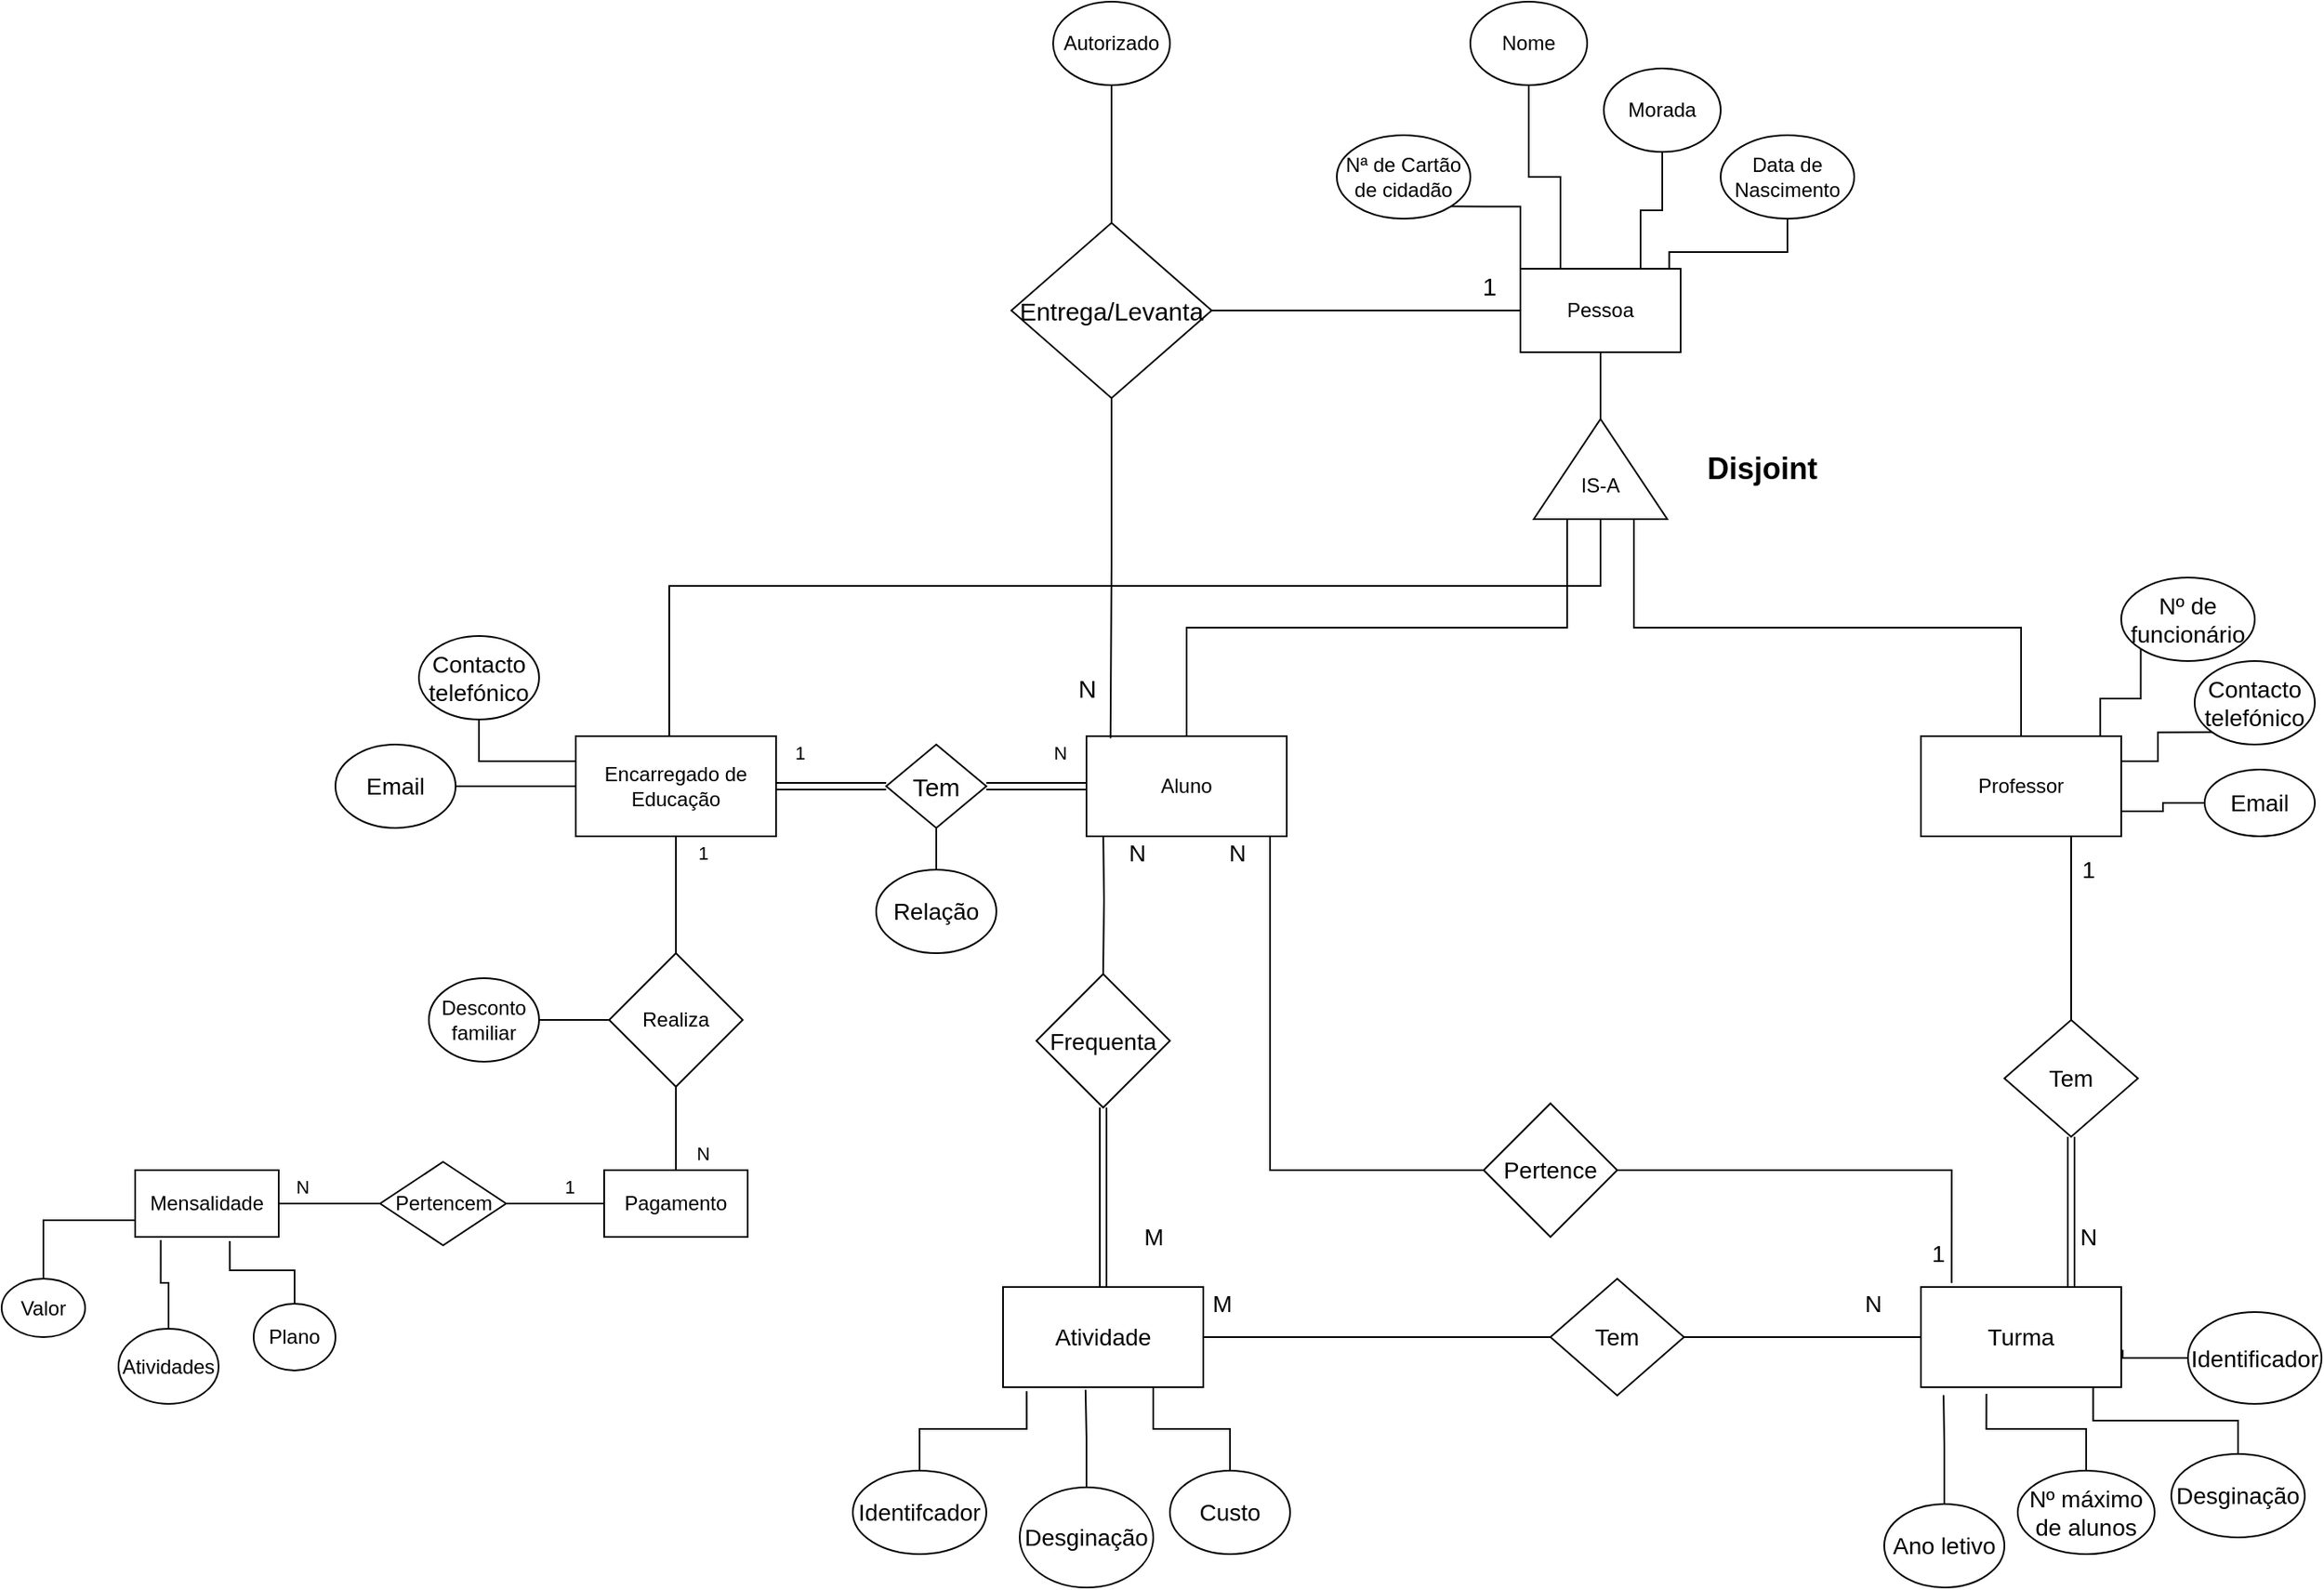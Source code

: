<mxfile version="20.8.10" type="device"><diagram name="Página-1" id="H2kj4zjfScieemqeUy21"><mxGraphModel dx="2046" dy="1891" grid="1" gridSize="10" guides="1" tooltips="1" connect="1" arrows="1" fold="1" page="1" pageScale="1" pageWidth="827" pageHeight="1169" math="0" shadow="0"><root><mxCell id="0"/><mxCell id="1" parent="0"/><mxCell id="TWD-D1TNB8FEylLtsQLX-1" value="1" style="edgeStyle=orthogonalEdgeStyle;rounded=0;orthogonalLoop=1;jettySize=auto;html=1;exitX=0;exitY=0.5;exitDx=0;exitDy=0;entryX=1;entryY=0.5;entryDx=0;entryDy=0;fontSize=15;endArrow=none;endFill=0;" edge="1" parent="1" source="TWD-D1TNB8FEylLtsQLX-2" target="TWD-D1TNB8FEylLtsQLX-26"><mxGeometry x="-0.789" y="-15" relative="1" as="geometry"><mxPoint as="offset"/></mxGeometry></mxCell><mxCell id="TWD-D1TNB8FEylLtsQLX-2" value="Pessoa" style="rounded=0;whiteSpace=wrap;html=1;" vertex="1" parent="1"><mxGeometry x="340" y="-20" width="96" height="50" as="geometry"/></mxCell><mxCell id="TWD-D1TNB8FEylLtsQLX-3" style="edgeStyle=orthogonalEdgeStyle;rounded=0;orthogonalLoop=1;jettySize=auto;html=1;exitX=1;exitY=1;exitDx=0;exitDy=0;entryX=0;entryY=0;entryDx=0;entryDy=0;endArrow=none;endFill=0;" edge="1" parent="1" source="TWD-D1TNB8FEylLtsQLX-4" target="TWD-D1TNB8FEylLtsQLX-2"><mxGeometry relative="1" as="geometry"/></mxCell><mxCell id="TWD-D1TNB8FEylLtsQLX-4" value="Nª de Cartão de cidadão" style="ellipse;whiteSpace=wrap;html=1;" vertex="1" parent="1"><mxGeometry x="230" y="-100" width="80" height="50" as="geometry"/></mxCell><mxCell id="TWD-D1TNB8FEylLtsQLX-5" style="edgeStyle=orthogonalEdgeStyle;rounded=0;orthogonalLoop=1;jettySize=auto;html=1;exitX=0.5;exitY=1;exitDx=0;exitDy=0;entryX=0.25;entryY=0;entryDx=0;entryDy=0;endArrow=none;endFill=0;" edge="1" parent="1" source="TWD-D1TNB8FEylLtsQLX-6" target="TWD-D1TNB8FEylLtsQLX-2"><mxGeometry relative="1" as="geometry"/></mxCell><mxCell id="TWD-D1TNB8FEylLtsQLX-6" value="Nome" style="ellipse;whiteSpace=wrap;html=1;" vertex="1" parent="1"><mxGeometry x="310" y="-180" width="70" height="50" as="geometry"/></mxCell><mxCell id="TWD-D1TNB8FEylLtsQLX-7" style="edgeStyle=orthogonalEdgeStyle;rounded=0;orthogonalLoop=1;jettySize=auto;html=1;exitX=0.5;exitY=1;exitDx=0;exitDy=0;entryX=0.75;entryY=0;entryDx=0;entryDy=0;endArrow=none;endFill=0;" edge="1" parent="1" source="TWD-D1TNB8FEylLtsQLX-8" target="TWD-D1TNB8FEylLtsQLX-2"><mxGeometry relative="1" as="geometry"/></mxCell><mxCell id="TWD-D1TNB8FEylLtsQLX-8" value="Morada" style="ellipse;whiteSpace=wrap;html=1;" vertex="1" parent="1"><mxGeometry x="390" y="-140" width="70" height="50" as="geometry"/></mxCell><mxCell id="TWD-D1TNB8FEylLtsQLX-9" style="edgeStyle=orthogonalEdgeStyle;rounded=0;orthogonalLoop=1;jettySize=auto;html=1;exitX=0.5;exitY=1;exitDx=0;exitDy=0;entryX=0.929;entryY=0.004;entryDx=0;entryDy=0;entryPerimeter=0;endArrow=none;endFill=0;" edge="1" parent="1" source="TWD-D1TNB8FEylLtsQLX-10" target="TWD-D1TNB8FEylLtsQLX-2"><mxGeometry relative="1" as="geometry"><Array as="points"><mxPoint x="500" y="-30"/><mxPoint x="429" y="-30"/></Array></mxGeometry></mxCell><mxCell id="TWD-D1TNB8FEylLtsQLX-10" value="Data de Nascimento" style="ellipse;whiteSpace=wrap;html=1;" vertex="1" parent="1"><mxGeometry x="460" y="-100" width="80" height="50" as="geometry"/></mxCell><mxCell id="TWD-D1TNB8FEylLtsQLX-11" style="edgeStyle=orthogonalEdgeStyle;rounded=0;orthogonalLoop=1;jettySize=auto;html=1;exitX=1;exitY=0.5;exitDx=0;exitDy=0;entryX=0.5;entryY=1;entryDx=0;entryDy=0;endArrow=none;endFill=0;" edge="1" parent="1" source="TWD-D1TNB8FEylLtsQLX-15" target="TWD-D1TNB8FEylLtsQLX-2"><mxGeometry relative="1" as="geometry"/></mxCell><mxCell id="TWD-D1TNB8FEylLtsQLX-12" style="edgeStyle=orthogonalEdgeStyle;rounded=0;orthogonalLoop=1;jettySize=auto;html=1;exitX=0;exitY=0.25;exitDx=0;exitDy=0;entryX=0.5;entryY=0;entryDx=0;entryDy=0;endArrow=none;endFill=0;" edge="1" parent="1" source="TWD-D1TNB8FEylLtsQLX-15" target="TWD-D1TNB8FEylLtsQLX-18"><mxGeometry relative="1" as="geometry"/></mxCell><mxCell id="TWD-D1TNB8FEylLtsQLX-13" style="edgeStyle=orthogonalEdgeStyle;rounded=0;orthogonalLoop=1;jettySize=auto;html=1;exitX=0;exitY=0.5;exitDx=0;exitDy=0;entryX=0.5;entryY=0;entryDx=0;entryDy=0;endArrow=none;endFill=0;" edge="1" parent="1" source="TWD-D1TNB8FEylLtsQLX-15" target="TWD-D1TNB8FEylLtsQLX-69"><mxGeometry relative="1" as="geometry"><mxPoint x="388" y="260" as="targetPoint"/><Array as="points"><mxPoint x="388" y="170"/><mxPoint x="-170" y="170"/><mxPoint x="-170" y="260"/></Array></mxGeometry></mxCell><mxCell id="TWD-D1TNB8FEylLtsQLX-14" style="edgeStyle=orthogonalEdgeStyle;rounded=0;orthogonalLoop=1;jettySize=auto;html=1;exitX=0;exitY=0.75;exitDx=0;exitDy=0;entryX=0.5;entryY=0;entryDx=0;entryDy=0;endArrow=none;endFill=0;" edge="1" parent="1" source="TWD-D1TNB8FEylLtsQLX-15" target="TWD-D1TNB8FEylLtsQLX-22"><mxGeometry relative="1" as="geometry"/></mxCell><mxCell id="TWD-D1TNB8FEylLtsQLX-15" value="" style="triangle;whiteSpace=wrap;html=1;rotation=-90;" vertex="1" parent="1"><mxGeometry x="358" y="60" width="60" height="80" as="geometry"/></mxCell><mxCell id="TWD-D1TNB8FEylLtsQLX-16" value="N" style="edgeStyle=orthogonalEdgeStyle;rounded=0;orthogonalLoop=1;jettySize=auto;html=1;exitX=0.5;exitY=1;exitDx=0;exitDy=0;fontSize=14;endArrow=none;endFill=0;entryX=0.5;entryY=0;entryDx=0;entryDy=0;" edge="1" parent="1" target="TWD-D1TNB8FEylLtsQLX-40"><mxGeometry x="-0.611" y="20" relative="1" as="geometry"><mxPoint x="90" y="442.5" as="targetPoint"/><mxPoint x="90" y="312.5" as="sourcePoint"/><mxPoint as="offset"/></mxGeometry></mxCell><mxCell id="TWD-D1TNB8FEylLtsQLX-17" value="N" style="edgeStyle=orthogonalEdgeStyle;rounded=0;orthogonalLoop=1;jettySize=auto;html=1;exitX=0.75;exitY=1;exitDx=0;exitDy=0;fontSize=14;endArrow=none;endFill=0;entryX=0;entryY=0.5;entryDx=0;entryDy=0;" edge="1" parent="1" source="TWD-D1TNB8FEylLtsQLX-18" target="TWD-D1TNB8FEylLtsQLX-47"><mxGeometry x="-1" y="-10" relative="1" as="geometry"><mxPoint x="270" y="540" as="targetPoint"/><Array as="points"><mxPoint x="190" y="320"/><mxPoint x="190" y="520"/></Array><mxPoint as="offset"/></mxGeometry></mxCell><mxCell id="TWD-D1TNB8FEylLtsQLX-18" value="Aluno" style="rounded=0;whiteSpace=wrap;html=1;" vertex="1" parent="1"><mxGeometry x="80" y="260" width="120" height="60" as="geometry"/></mxCell><mxCell id="TWD-D1TNB8FEylLtsQLX-21" value="1" style="edgeStyle=orthogonalEdgeStyle;rounded=0;orthogonalLoop=1;jettySize=auto;html=1;exitX=0.75;exitY=1;exitDx=0;exitDy=0;entryX=0.5;entryY=0;entryDx=0;entryDy=0;fontSize=14;endArrow=none;endFill=0;" edge="1" parent="1" source="TWD-D1TNB8FEylLtsQLX-22" target="TWD-D1TNB8FEylLtsQLX-42"><mxGeometry x="-0.636" y="10" relative="1" as="geometry"><mxPoint as="offset"/></mxGeometry></mxCell><mxCell id="TWD-D1TNB8FEylLtsQLX-22" value="Professor" style="rounded=0;whiteSpace=wrap;html=1;" vertex="1" parent="1"><mxGeometry x="580" y="260" width="120" height="60" as="geometry"/></mxCell><mxCell id="TWD-D1TNB8FEylLtsQLX-23" value="IS-A" style="rounded=0;whiteSpace=wrap;html=1;fillColor=none;strokeColor=none;" vertex="1" parent="1"><mxGeometry x="348" y="100" width="80" height="20" as="geometry"/></mxCell><mxCell id="TWD-D1TNB8FEylLtsQLX-24" value="Disjoint" style="rounded=0;whiteSpace=wrap;html=1;fillColor=none;strokeColor=none;fontStyle=1;fontSize=18;" vertex="1" parent="1"><mxGeometry x="390" y="35" width="190" height="130" as="geometry"/></mxCell><mxCell id="TWD-D1TNB8FEylLtsQLX-25" value="N" style="edgeStyle=orthogonalEdgeStyle;rounded=0;orthogonalLoop=1;jettySize=auto;html=1;exitX=0.5;exitY=1;exitDx=0;exitDy=0;entryX=0.12;entryY=0.02;entryDx=0;entryDy=0;entryPerimeter=0;fontSize=15;endArrow=none;endFill=0;" edge="1" parent="1" source="TWD-D1TNB8FEylLtsQLX-26" target="TWD-D1TNB8FEylLtsQLX-18"><mxGeometry x="0.692" y="-14" relative="1" as="geometry"><mxPoint y="1" as="offset"/></mxGeometry></mxCell><mxCell id="TWD-D1TNB8FEylLtsQLX-26" value="&lt;font style=&quot;font-size: 15px;&quot;&gt;Entrega/Levanta&lt;/font&gt;" style="rhombus;whiteSpace=wrap;html=1;fontSize=15;fillColor=none;" vertex="1" parent="1"><mxGeometry x="35" y="-47.5" width="120" height="105" as="geometry"/></mxCell><mxCell id="TWD-D1TNB8FEylLtsQLX-27" style="edgeStyle=orthogonalEdgeStyle;rounded=0;orthogonalLoop=1;jettySize=auto;html=1;exitX=0.5;exitY=1;exitDx=0;exitDy=0;entryX=0.5;entryY=0;entryDx=0;entryDy=0;fontSize=15;endArrow=none;endFill=0;" edge="1" parent="1" source="TWD-D1TNB8FEylLtsQLX-28" target="TWD-D1TNB8FEylLtsQLX-26"><mxGeometry relative="1" as="geometry"/></mxCell><mxCell id="TWD-D1TNB8FEylLtsQLX-28" value="Autorizado" style="ellipse;whiteSpace=wrap;html=1;" vertex="1" parent="1"><mxGeometry x="60" y="-180" width="70" height="50" as="geometry"/></mxCell><mxCell id="TWD-D1TNB8FEylLtsQLX-37" value="Turma" style="rounded=0;whiteSpace=wrap;html=1;fontSize=14;fillColor=none;" vertex="1" parent="1"><mxGeometry x="580" y="590" width="120" height="60" as="geometry"/></mxCell><mxCell id="TWD-D1TNB8FEylLtsQLX-38" value="Atividade" style="rounded=0;whiteSpace=wrap;html=1;fontSize=14;fillColor=none;" vertex="1" parent="1"><mxGeometry x="30" y="590" width="120" height="60" as="geometry"/></mxCell><mxCell id="TWD-D1TNB8FEylLtsQLX-39" value="M" style="edgeStyle=orthogonalEdgeStyle;rounded=0;orthogonalLoop=1;jettySize=auto;html=1;exitX=0.5;exitY=1;exitDx=0;exitDy=0;entryX=0.5;entryY=0;entryDx=0;entryDy=0;fontSize=14;endArrow=none;endFill=0;shape=link;" edge="1" parent="1" source="TWD-D1TNB8FEylLtsQLX-40" target="TWD-D1TNB8FEylLtsQLX-38"><mxGeometry x="0.442" y="30" relative="1" as="geometry"><mxPoint as="offset"/></mxGeometry></mxCell><mxCell id="TWD-D1TNB8FEylLtsQLX-40" value="Frequenta" style="rhombus;whiteSpace=wrap;html=1;fontSize=14;fillColor=none;" vertex="1" parent="1"><mxGeometry x="50" y="402.5" width="80" height="80" as="geometry"/></mxCell><mxCell id="TWD-D1TNB8FEylLtsQLX-41" value="N" style="edgeStyle=orthogonalEdgeStyle;rounded=0;orthogonalLoop=1;jettySize=auto;html=1;exitX=0.5;exitY=1;exitDx=0;exitDy=0;entryX=0.75;entryY=0;entryDx=0;entryDy=0;fontSize=14;endArrow=none;endFill=0;shape=link;" edge="1" parent="1" source="TWD-D1TNB8FEylLtsQLX-42" target="TWD-D1TNB8FEylLtsQLX-37"><mxGeometry x="0.333" y="10" relative="1" as="geometry"><mxPoint as="offset"/></mxGeometry></mxCell><mxCell id="TWD-D1TNB8FEylLtsQLX-42" value="Tem" style="rhombus;whiteSpace=wrap;html=1;fontSize=14;fillColor=none;" vertex="1" parent="1"><mxGeometry x="630" y="430" width="80" height="70" as="geometry"/></mxCell><mxCell id="TWD-D1TNB8FEylLtsQLX-43" value="N" style="edgeStyle=orthogonalEdgeStyle;rounded=0;orthogonalLoop=1;jettySize=auto;html=1;exitX=1;exitY=0.5;exitDx=0;exitDy=0;entryX=0;entryY=0.5;entryDx=0;entryDy=0;fontSize=14;endArrow=none;endFill=0;" edge="1" parent="1" source="TWD-D1TNB8FEylLtsQLX-45" target="TWD-D1TNB8FEylLtsQLX-37"><mxGeometry x="0.578" y="20" relative="1" as="geometry"><mxPoint x="1" as="offset"/></mxGeometry></mxCell><mxCell id="TWD-D1TNB8FEylLtsQLX-44" value="M" style="edgeStyle=orthogonalEdgeStyle;rounded=0;orthogonalLoop=1;jettySize=auto;html=1;exitX=0;exitY=0.5;exitDx=0;exitDy=0;entryX=1;entryY=0.5;entryDx=0;entryDy=0;fontSize=14;endArrow=none;endFill=0;" edge="1" parent="1" source="TWD-D1TNB8FEylLtsQLX-45" target="TWD-D1TNB8FEylLtsQLX-38"><mxGeometry x="0.904" y="-20" relative="1" as="geometry"><mxPoint x="1" as="offset"/></mxGeometry></mxCell><mxCell id="TWD-D1TNB8FEylLtsQLX-45" value="Tem" style="rhombus;whiteSpace=wrap;html=1;fontSize=14;fillColor=none;" vertex="1" parent="1"><mxGeometry x="358" y="585" width="80" height="70" as="geometry"/></mxCell><mxCell id="TWD-D1TNB8FEylLtsQLX-46" value="1" style="edgeStyle=orthogonalEdgeStyle;rounded=0;orthogonalLoop=1;jettySize=auto;html=1;exitX=1;exitY=0.5;exitDx=0;exitDy=0;entryX=0.153;entryY=-0.04;entryDx=0;entryDy=0;entryPerimeter=0;fontSize=14;endArrow=none;endFill=0;" edge="1" parent="1" source="TWD-D1TNB8FEylLtsQLX-47" target="TWD-D1TNB8FEylLtsQLX-37"><mxGeometry x="0.869" y="-8" relative="1" as="geometry"><Array as="points"><mxPoint x="598" y="520"/></Array><mxPoint as="offset"/></mxGeometry></mxCell><mxCell id="TWD-D1TNB8FEylLtsQLX-47" value="Pertence" style="rhombus;whiteSpace=wrap;html=1;fontSize=14;fillColor=none;" vertex="1" parent="1"><mxGeometry x="318" y="480" width="80" height="80" as="geometry"/></mxCell><mxCell id="TWD-D1TNB8FEylLtsQLX-48" style="edgeStyle=orthogonalEdgeStyle;rounded=0;orthogonalLoop=1;jettySize=auto;html=1;exitX=0;exitY=0.5;exitDx=0;exitDy=0;entryX=1.007;entryY=0.627;entryDx=0;entryDy=0;entryPerimeter=0;fontSize=14;endArrow=none;endFill=0;" edge="1" parent="1" source="TWD-D1TNB8FEylLtsQLX-49" target="TWD-D1TNB8FEylLtsQLX-37"><mxGeometry relative="1" as="geometry"/></mxCell><mxCell id="TWD-D1TNB8FEylLtsQLX-49" value="Identificador" style="ellipse;whiteSpace=wrap;html=1;fontSize=14;fillColor=none;" vertex="1" parent="1"><mxGeometry x="740" y="605" width="80" height="55" as="geometry"/></mxCell><mxCell id="TWD-D1TNB8FEylLtsQLX-50" style="edgeStyle=orthogonalEdgeStyle;rounded=0;orthogonalLoop=1;jettySize=auto;html=1;exitX=0.5;exitY=0;exitDx=0;exitDy=0;entryX=0.86;entryY=1;entryDx=0;entryDy=0;entryPerimeter=0;fontSize=14;endArrow=none;endFill=0;" edge="1" parent="1" source="TWD-D1TNB8FEylLtsQLX-51" target="TWD-D1TNB8FEylLtsQLX-37"><mxGeometry relative="1" as="geometry"/></mxCell><mxCell id="TWD-D1TNB8FEylLtsQLX-51" value="Desginação" style="ellipse;whiteSpace=wrap;html=1;fontSize=14;fillColor=none;" vertex="1" parent="1"><mxGeometry x="730" y="690" width="80" height="50" as="geometry"/></mxCell><mxCell id="TWD-D1TNB8FEylLtsQLX-52" style="edgeStyle=orthogonalEdgeStyle;rounded=0;orthogonalLoop=1;jettySize=auto;html=1;entryX=0.113;entryY=1.08;entryDx=0;entryDy=0;entryPerimeter=0;fontSize=14;endArrow=none;endFill=0;" edge="1" parent="1" source="TWD-D1TNB8FEylLtsQLX-53" target="TWD-D1TNB8FEylLtsQLX-37"><mxGeometry relative="1" as="geometry"/></mxCell><mxCell id="TWD-D1TNB8FEylLtsQLX-53" value="Ano letivo" style="ellipse;whiteSpace=wrap;html=1;fontSize=14;fillColor=none;" vertex="1" parent="1"><mxGeometry x="558" y="720" width="72" height="50" as="geometry"/></mxCell><mxCell id="TWD-D1TNB8FEylLtsQLX-54" style="edgeStyle=orthogonalEdgeStyle;rounded=0;orthogonalLoop=1;jettySize=auto;html=1;exitX=0.5;exitY=0;exitDx=0;exitDy=0;entryX=0.327;entryY=1.067;entryDx=0;entryDy=0;entryPerimeter=0;fontSize=14;endArrow=none;endFill=0;" edge="1" parent="1" source="TWD-D1TNB8FEylLtsQLX-55" target="TWD-D1TNB8FEylLtsQLX-37"><mxGeometry relative="1" as="geometry"/></mxCell><mxCell id="TWD-D1TNB8FEylLtsQLX-55" value="Nº máximo de alunos" style="ellipse;whiteSpace=wrap;html=1;fontSize=14;fillColor=none;" vertex="1" parent="1"><mxGeometry x="638" y="700" width="82" height="50" as="geometry"/></mxCell><mxCell id="TWD-D1TNB8FEylLtsQLX-56" style="edgeStyle=orthogonalEdgeStyle;rounded=0;orthogonalLoop=1;jettySize=auto;html=1;exitX=0.5;exitY=0;exitDx=0;exitDy=0;entryX=0.75;entryY=1;entryDx=0;entryDy=0;fontSize=14;endArrow=none;endFill=0;" edge="1" parent="1" source="TWD-D1TNB8FEylLtsQLX-57" target="TWD-D1TNB8FEylLtsQLX-38"><mxGeometry relative="1" as="geometry"/></mxCell><mxCell id="TWD-D1TNB8FEylLtsQLX-57" value="Custo" style="ellipse;whiteSpace=wrap;html=1;fontSize=14;fillColor=none;" vertex="1" parent="1"><mxGeometry x="130" y="700" width="72" height="50" as="geometry"/></mxCell><mxCell id="TWD-D1TNB8FEylLtsQLX-58" style="edgeStyle=orthogonalEdgeStyle;rounded=0;orthogonalLoop=1;jettySize=auto;html=1;exitX=0.5;exitY=0;exitDx=0;exitDy=0;entryX=0.412;entryY=1.027;entryDx=0;entryDy=0;entryPerimeter=0;fontSize=14;endArrow=none;endFill=0;" edge="1" parent="1" source="TWD-D1TNB8FEylLtsQLX-59" target="TWD-D1TNB8FEylLtsQLX-38"><mxGeometry relative="1" as="geometry"/></mxCell><mxCell id="TWD-D1TNB8FEylLtsQLX-59" value="Desginação" style="ellipse;whiteSpace=wrap;html=1;fontSize=14;fillColor=none;" vertex="1" parent="1"><mxGeometry x="40" y="710" width="80" height="60" as="geometry"/></mxCell><mxCell id="TWD-D1TNB8FEylLtsQLX-60" style="edgeStyle=orthogonalEdgeStyle;rounded=0;orthogonalLoop=1;jettySize=auto;html=1;exitX=0.5;exitY=0;exitDx=0;exitDy=0;entryX=0.118;entryY=1.04;entryDx=0;entryDy=0;entryPerimeter=0;fontSize=14;endArrow=none;endFill=0;" edge="1" parent="1" source="TWD-D1TNB8FEylLtsQLX-61" target="TWD-D1TNB8FEylLtsQLX-38"><mxGeometry relative="1" as="geometry"/></mxCell><mxCell id="TWD-D1TNB8FEylLtsQLX-61" value="Identifcador" style="ellipse;whiteSpace=wrap;html=1;fontSize=14;fillColor=none;" vertex="1" parent="1"><mxGeometry x="-60" y="700" width="80" height="50" as="geometry"/></mxCell><mxCell id="TWD-D1TNB8FEylLtsQLX-62" style="edgeStyle=orthogonalEdgeStyle;rounded=0;orthogonalLoop=1;jettySize=auto;html=1;exitX=0;exitY=1;exitDx=0;exitDy=0;entryX=1;entryY=0.25;entryDx=0;entryDy=0;fontSize=14;endArrow=none;endFill=0;" edge="1" parent="1" source="TWD-D1TNB8FEylLtsQLX-63" target="TWD-D1TNB8FEylLtsQLX-22"><mxGeometry relative="1" as="geometry"/></mxCell><mxCell id="TWD-D1TNB8FEylLtsQLX-63" value="Contacto telefónico" style="ellipse;whiteSpace=wrap;html=1;fontSize=14;fillColor=none;" vertex="1" parent="1"><mxGeometry x="744" y="215" width="72" height="50" as="geometry"/></mxCell><mxCell id="TWD-D1TNB8FEylLtsQLX-64" style="edgeStyle=orthogonalEdgeStyle;rounded=0;orthogonalLoop=1;jettySize=auto;html=1;exitX=0;exitY=1;exitDx=0;exitDy=0;entryX=0.895;entryY=-0.007;entryDx=0;entryDy=0;entryPerimeter=0;fontSize=14;endArrow=none;endFill=0;" edge="1" parent="1" source="TWD-D1TNB8FEylLtsQLX-65" target="TWD-D1TNB8FEylLtsQLX-22"><mxGeometry relative="1" as="geometry"/></mxCell><mxCell id="TWD-D1TNB8FEylLtsQLX-65" value="Nº de funcionário" style="ellipse;whiteSpace=wrap;html=1;fontSize=14;fillColor=none;" vertex="1" parent="1"><mxGeometry x="700" y="165" width="80" height="50" as="geometry"/></mxCell><mxCell id="TWD-D1TNB8FEylLtsQLX-66" style="edgeStyle=orthogonalEdgeStyle;rounded=0;orthogonalLoop=1;jettySize=auto;html=1;exitX=0;exitY=0.5;exitDx=0;exitDy=0;entryX=1;entryY=0.75;entryDx=0;entryDy=0;fontSize=14;endArrow=none;endFill=0;" edge="1" parent="1" source="TWD-D1TNB8FEylLtsQLX-67" target="TWD-D1TNB8FEylLtsQLX-22"><mxGeometry relative="1" as="geometry"/></mxCell><mxCell id="TWD-D1TNB8FEylLtsQLX-67" value="Email" style="ellipse;whiteSpace=wrap;html=1;fontSize=14;fillColor=none;" vertex="1" parent="1"><mxGeometry x="750" y="280" width="66" height="40" as="geometry"/></mxCell><mxCell id="TWD-D1TNB8FEylLtsQLX-78" value="1" style="edgeStyle=orthogonalEdgeStyle;rounded=0;orthogonalLoop=1;jettySize=auto;html=1;exitX=1;exitY=0.5;exitDx=0;exitDy=0;entryX=0;entryY=0.5;entryDx=0;entryDy=0;shape=link;" edge="1" parent="1" source="TWD-D1TNB8FEylLtsQLX-69" target="TWD-D1TNB8FEylLtsQLX-70"><mxGeometry x="-0.571" y="20" relative="1" as="geometry"><mxPoint as="offset"/></mxGeometry></mxCell><mxCell id="TWD-D1TNB8FEylLtsQLX-69" value="Encarregado de Educação" style="rounded=0;whiteSpace=wrap;html=1;" vertex="1" parent="1"><mxGeometry x="-226" y="260" width="120" height="60" as="geometry"/></mxCell><mxCell id="TWD-D1TNB8FEylLtsQLX-79" value="N" style="edgeStyle=orthogonalEdgeStyle;rounded=0;orthogonalLoop=1;jettySize=auto;html=1;exitX=1;exitY=0.5;exitDx=0;exitDy=0;entryX=0;entryY=0.5;entryDx=0;entryDy=0;shape=link;" edge="1" parent="1" source="TWD-D1TNB8FEylLtsQLX-70" target="TWD-D1TNB8FEylLtsQLX-18"><mxGeometry x="0.474" y="20" relative="1" as="geometry"><mxPoint as="offset"/></mxGeometry></mxCell><mxCell id="TWD-D1TNB8FEylLtsQLX-70" value="Tem" style="rhombus;whiteSpace=wrap;html=1;fontSize=15;fillColor=none;" vertex="1" parent="1"><mxGeometry x="-40" y="265" width="60" height="50" as="geometry"/></mxCell><mxCell id="TWD-D1TNB8FEylLtsQLX-71" style="edgeStyle=orthogonalEdgeStyle;rounded=0;orthogonalLoop=1;jettySize=auto;html=1;exitX=0.5;exitY=0;exitDx=0;exitDy=0;entryX=0.5;entryY=1;entryDx=0;entryDy=0;fontSize=14;endArrow=none;endFill=0;" edge="1" parent="1" source="TWD-D1TNB8FEylLtsQLX-72" target="TWD-D1TNB8FEylLtsQLX-70"><mxGeometry relative="1" as="geometry"/></mxCell><mxCell id="TWD-D1TNB8FEylLtsQLX-72" value="Relação" style="ellipse;whiteSpace=wrap;html=1;fontSize=14;fillColor=none;" vertex="1" parent="1"><mxGeometry x="-46" y="340" width="72" height="50" as="geometry"/></mxCell><mxCell id="TWD-D1TNB8FEylLtsQLX-81" style="edgeStyle=orthogonalEdgeStyle;rounded=0;orthogonalLoop=1;jettySize=auto;html=1;exitX=1;exitY=0.5;exitDx=0;exitDy=0;entryX=0;entryY=0.5;entryDx=0;entryDy=0;endArrow=none;endFill=0;" edge="1" parent="1" source="TWD-D1TNB8FEylLtsQLX-74" target="TWD-D1TNB8FEylLtsQLX-69"><mxGeometry relative="1" as="geometry"/></mxCell><mxCell id="TWD-D1TNB8FEylLtsQLX-74" value="Email" style="ellipse;whiteSpace=wrap;html=1;fontSize=14;fillColor=none;" vertex="1" parent="1"><mxGeometry x="-370" y="265" width="72" height="50" as="geometry"/></mxCell><mxCell id="TWD-D1TNB8FEylLtsQLX-83" style="edgeStyle=orthogonalEdgeStyle;rounded=0;orthogonalLoop=1;jettySize=auto;html=1;exitX=0.5;exitY=1;exitDx=0;exitDy=0;entryX=0;entryY=0.25;entryDx=0;entryDy=0;endArrow=none;endFill=0;" edge="1" parent="1" source="TWD-D1TNB8FEylLtsQLX-76" target="TWD-D1TNB8FEylLtsQLX-69"><mxGeometry relative="1" as="geometry"/></mxCell><mxCell id="TWD-D1TNB8FEylLtsQLX-76" value="Contacto telefónico" style="ellipse;whiteSpace=wrap;html=1;fontSize=14;fillColor=none;" vertex="1" parent="1"><mxGeometry x="-320" y="200" width="72" height="50" as="geometry"/></mxCell><mxCell id="TWD-D1TNB8FEylLtsQLX-85" value="1" style="edgeStyle=orthogonalEdgeStyle;rounded=0;orthogonalLoop=1;jettySize=auto;html=1;exitX=0.5;exitY=0;exitDx=0;exitDy=0;entryX=0.5;entryY=1;entryDx=0;entryDy=0;endArrow=none;endFill=0;" edge="1" parent="1" source="TWD-D1TNB8FEylLtsQLX-84" target="TWD-D1TNB8FEylLtsQLX-69"><mxGeometry x="0.714" y="-16" relative="1" as="geometry"><mxPoint as="offset"/></mxGeometry></mxCell><mxCell id="TWD-D1TNB8FEylLtsQLX-87" value="N" style="edgeStyle=orthogonalEdgeStyle;rounded=0;orthogonalLoop=1;jettySize=auto;html=1;exitX=0.5;exitY=1;exitDx=0;exitDy=0;entryX=0.5;entryY=0;entryDx=0;entryDy=0;endArrow=none;endFill=0;" edge="1" parent="1" source="TWD-D1TNB8FEylLtsQLX-84" target="TWD-D1TNB8FEylLtsQLX-86"><mxGeometry x="0.6" y="16" relative="1" as="geometry"><mxPoint as="offset"/></mxGeometry></mxCell><mxCell id="TWD-D1TNB8FEylLtsQLX-84" value="Realiza" style="rhombus;whiteSpace=wrap;html=1;" vertex="1" parent="1"><mxGeometry x="-206" y="390" width="80" height="80" as="geometry"/></mxCell><mxCell id="TWD-D1TNB8FEylLtsQLX-86" value="Pagamento" style="rounded=0;whiteSpace=wrap;html=1;" vertex="1" parent="1"><mxGeometry x="-209" y="520" width="86" height="40" as="geometry"/></mxCell><mxCell id="TWD-D1TNB8FEylLtsQLX-97" style="edgeStyle=orthogonalEdgeStyle;rounded=0;orthogonalLoop=1;jettySize=auto;html=1;exitX=0.5;exitY=0;exitDx=0;exitDy=0;entryX=0;entryY=0.75;entryDx=0;entryDy=0;endArrow=none;endFill=0;" edge="1" parent="1" source="TWD-D1TNB8FEylLtsQLX-88" target="TWD-D1TNB8FEylLtsQLX-92"><mxGeometry relative="1" as="geometry"/></mxCell><mxCell id="TWD-D1TNB8FEylLtsQLX-88" value="Valor" style="ellipse;whiteSpace=wrap;html=1;" vertex="1" parent="1"><mxGeometry x="-570" y="585" width="50" height="35" as="geometry"/></mxCell><mxCell id="TWD-D1TNB8FEylLtsQLX-99" style="edgeStyle=orthogonalEdgeStyle;rounded=0;orthogonalLoop=1;jettySize=auto;html=1;exitX=0.5;exitY=0;exitDx=0;exitDy=0;entryX=0.659;entryY=1.063;entryDx=0;entryDy=0;entryPerimeter=0;endArrow=none;endFill=0;" edge="1" parent="1" source="TWD-D1TNB8FEylLtsQLX-90" target="TWD-D1TNB8FEylLtsQLX-92"><mxGeometry relative="1" as="geometry"/></mxCell><mxCell id="TWD-D1TNB8FEylLtsQLX-90" value="Plano" style="ellipse;whiteSpace=wrap;html=1;" vertex="1" parent="1"><mxGeometry x="-419" y="600" width="49" height="40" as="geometry"/></mxCell><mxCell id="TWD-D1TNB8FEylLtsQLX-103" style="edgeStyle=orthogonalEdgeStyle;rounded=0;orthogonalLoop=1;jettySize=auto;html=1;exitX=0.5;exitY=0;exitDx=0;exitDy=0;entryX=0.178;entryY=1.046;entryDx=0;entryDy=0;entryPerimeter=0;endArrow=none;endFill=0;" edge="1" parent="1" source="TWD-D1TNB8FEylLtsQLX-91" target="TWD-D1TNB8FEylLtsQLX-92"><mxGeometry relative="1" as="geometry"/></mxCell><mxCell id="TWD-D1TNB8FEylLtsQLX-91" value="Atividades" style="ellipse;whiteSpace=wrap;html=1;" vertex="1" parent="1"><mxGeometry x="-500" y="615" width="60" height="45" as="geometry"/></mxCell><mxCell id="TWD-D1TNB8FEylLtsQLX-92" value="Mensalidade" style="rounded=0;whiteSpace=wrap;html=1;" vertex="1" parent="1"><mxGeometry x="-490" y="520" width="86" height="40" as="geometry"/></mxCell><mxCell id="TWD-D1TNB8FEylLtsQLX-95" value="1" style="edgeStyle=orthogonalEdgeStyle;rounded=0;orthogonalLoop=1;jettySize=auto;html=1;exitX=1;exitY=0.5;exitDx=0;exitDy=0;entryX=0;entryY=0.5;entryDx=0;entryDy=0;endArrow=none;endFill=0;" edge="1" parent="1" source="TWD-D1TNB8FEylLtsQLX-94" target="TWD-D1TNB8FEylLtsQLX-86"><mxGeometry x="0.285" y="10" relative="1" as="geometry"><mxPoint as="offset"/></mxGeometry></mxCell><mxCell id="TWD-D1TNB8FEylLtsQLX-96" value="N" style="edgeStyle=orthogonalEdgeStyle;rounded=0;orthogonalLoop=1;jettySize=auto;html=1;exitX=0;exitY=0.5;exitDx=0;exitDy=0;entryX=1;entryY=0.5;entryDx=0;entryDy=0;endArrow=none;endFill=0;" edge="1" parent="1" source="TWD-D1TNB8FEylLtsQLX-94" target="TWD-D1TNB8FEylLtsQLX-92"><mxGeometry x="0.539" y="-10" relative="1" as="geometry"><mxPoint as="offset"/></mxGeometry></mxCell><mxCell id="TWD-D1TNB8FEylLtsQLX-94" value="Pertencem" style="rhombus;whiteSpace=wrap;html=1;" vertex="1" parent="1"><mxGeometry x="-343.25" y="515" width="75.5" height="50" as="geometry"/></mxCell><mxCell id="TWD-D1TNB8FEylLtsQLX-102" style="edgeStyle=orthogonalEdgeStyle;rounded=0;orthogonalLoop=1;jettySize=auto;html=1;exitX=1;exitY=0.5;exitDx=0;exitDy=0;entryX=0;entryY=0.5;entryDx=0;entryDy=0;endArrow=none;endFill=0;" edge="1" parent="1" source="TWD-D1TNB8FEylLtsQLX-101" target="TWD-D1TNB8FEylLtsQLX-84"><mxGeometry relative="1" as="geometry"/></mxCell><mxCell id="TWD-D1TNB8FEylLtsQLX-101" value="Desconto familiar" style="ellipse;whiteSpace=wrap;html=1;" vertex="1" parent="1"><mxGeometry x="-314" y="405" width="66" height="50" as="geometry"/></mxCell></root></mxGraphModel></diagram></mxfile>